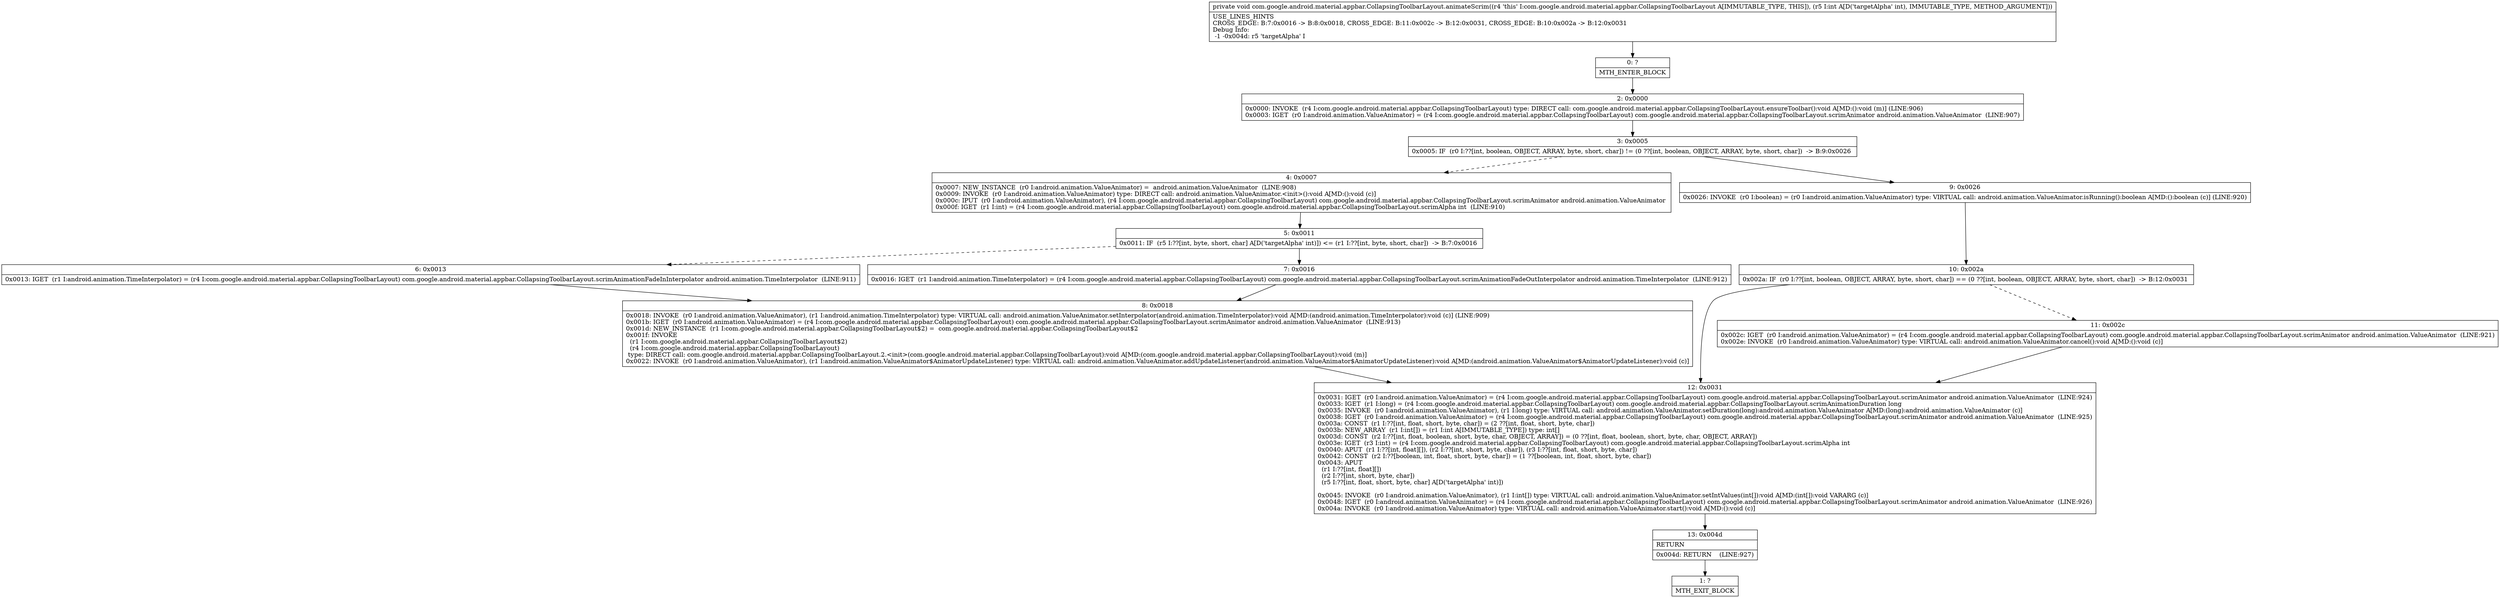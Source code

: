 digraph "CFG forcom.google.android.material.appbar.CollapsingToolbarLayout.animateScrim(I)V" {
Node_0 [shape=record,label="{0\:\ ?|MTH_ENTER_BLOCK\l}"];
Node_2 [shape=record,label="{2\:\ 0x0000|0x0000: INVOKE  (r4 I:com.google.android.material.appbar.CollapsingToolbarLayout) type: DIRECT call: com.google.android.material.appbar.CollapsingToolbarLayout.ensureToolbar():void A[MD:():void (m)] (LINE:906)\l0x0003: IGET  (r0 I:android.animation.ValueAnimator) = (r4 I:com.google.android.material.appbar.CollapsingToolbarLayout) com.google.android.material.appbar.CollapsingToolbarLayout.scrimAnimator android.animation.ValueAnimator  (LINE:907)\l}"];
Node_3 [shape=record,label="{3\:\ 0x0005|0x0005: IF  (r0 I:??[int, boolean, OBJECT, ARRAY, byte, short, char]) != (0 ??[int, boolean, OBJECT, ARRAY, byte, short, char])  \-\> B:9:0x0026 \l}"];
Node_4 [shape=record,label="{4\:\ 0x0007|0x0007: NEW_INSTANCE  (r0 I:android.animation.ValueAnimator) =  android.animation.ValueAnimator  (LINE:908)\l0x0009: INVOKE  (r0 I:android.animation.ValueAnimator) type: DIRECT call: android.animation.ValueAnimator.\<init\>():void A[MD:():void (c)]\l0x000c: IPUT  (r0 I:android.animation.ValueAnimator), (r4 I:com.google.android.material.appbar.CollapsingToolbarLayout) com.google.android.material.appbar.CollapsingToolbarLayout.scrimAnimator android.animation.ValueAnimator \l0x000f: IGET  (r1 I:int) = (r4 I:com.google.android.material.appbar.CollapsingToolbarLayout) com.google.android.material.appbar.CollapsingToolbarLayout.scrimAlpha int  (LINE:910)\l}"];
Node_5 [shape=record,label="{5\:\ 0x0011|0x0011: IF  (r5 I:??[int, byte, short, char] A[D('targetAlpha' int)]) \<= (r1 I:??[int, byte, short, char])  \-\> B:7:0x0016 \l}"];
Node_6 [shape=record,label="{6\:\ 0x0013|0x0013: IGET  (r1 I:android.animation.TimeInterpolator) = (r4 I:com.google.android.material.appbar.CollapsingToolbarLayout) com.google.android.material.appbar.CollapsingToolbarLayout.scrimAnimationFadeInInterpolator android.animation.TimeInterpolator  (LINE:911)\l}"];
Node_8 [shape=record,label="{8\:\ 0x0018|0x0018: INVOKE  (r0 I:android.animation.ValueAnimator), (r1 I:android.animation.TimeInterpolator) type: VIRTUAL call: android.animation.ValueAnimator.setInterpolator(android.animation.TimeInterpolator):void A[MD:(android.animation.TimeInterpolator):void (c)] (LINE:909)\l0x001b: IGET  (r0 I:android.animation.ValueAnimator) = (r4 I:com.google.android.material.appbar.CollapsingToolbarLayout) com.google.android.material.appbar.CollapsingToolbarLayout.scrimAnimator android.animation.ValueAnimator  (LINE:913)\l0x001d: NEW_INSTANCE  (r1 I:com.google.android.material.appbar.CollapsingToolbarLayout$2) =  com.google.android.material.appbar.CollapsingToolbarLayout$2 \l0x001f: INVOKE  \l  (r1 I:com.google.android.material.appbar.CollapsingToolbarLayout$2)\l  (r4 I:com.google.android.material.appbar.CollapsingToolbarLayout)\l type: DIRECT call: com.google.android.material.appbar.CollapsingToolbarLayout.2.\<init\>(com.google.android.material.appbar.CollapsingToolbarLayout):void A[MD:(com.google.android.material.appbar.CollapsingToolbarLayout):void (m)]\l0x0022: INVOKE  (r0 I:android.animation.ValueAnimator), (r1 I:android.animation.ValueAnimator$AnimatorUpdateListener) type: VIRTUAL call: android.animation.ValueAnimator.addUpdateListener(android.animation.ValueAnimator$AnimatorUpdateListener):void A[MD:(android.animation.ValueAnimator$AnimatorUpdateListener):void (c)]\l}"];
Node_12 [shape=record,label="{12\:\ 0x0031|0x0031: IGET  (r0 I:android.animation.ValueAnimator) = (r4 I:com.google.android.material.appbar.CollapsingToolbarLayout) com.google.android.material.appbar.CollapsingToolbarLayout.scrimAnimator android.animation.ValueAnimator  (LINE:924)\l0x0033: IGET  (r1 I:long) = (r4 I:com.google.android.material.appbar.CollapsingToolbarLayout) com.google.android.material.appbar.CollapsingToolbarLayout.scrimAnimationDuration long \l0x0035: INVOKE  (r0 I:android.animation.ValueAnimator), (r1 I:long) type: VIRTUAL call: android.animation.ValueAnimator.setDuration(long):android.animation.ValueAnimator A[MD:(long):android.animation.ValueAnimator (c)]\l0x0038: IGET  (r0 I:android.animation.ValueAnimator) = (r4 I:com.google.android.material.appbar.CollapsingToolbarLayout) com.google.android.material.appbar.CollapsingToolbarLayout.scrimAnimator android.animation.ValueAnimator  (LINE:925)\l0x003a: CONST  (r1 I:??[int, float, short, byte, char]) = (2 ??[int, float, short, byte, char]) \l0x003b: NEW_ARRAY  (r1 I:int[]) = (r1 I:int A[IMMUTABLE_TYPE]) type: int[] \l0x003d: CONST  (r2 I:??[int, float, boolean, short, byte, char, OBJECT, ARRAY]) = (0 ??[int, float, boolean, short, byte, char, OBJECT, ARRAY]) \l0x003e: IGET  (r3 I:int) = (r4 I:com.google.android.material.appbar.CollapsingToolbarLayout) com.google.android.material.appbar.CollapsingToolbarLayout.scrimAlpha int \l0x0040: APUT  (r1 I:??[int, float][]), (r2 I:??[int, short, byte, char]), (r3 I:??[int, float, short, byte, char]) \l0x0042: CONST  (r2 I:??[boolean, int, float, short, byte, char]) = (1 ??[boolean, int, float, short, byte, char]) \l0x0043: APUT  \l  (r1 I:??[int, float][])\l  (r2 I:??[int, short, byte, char])\l  (r5 I:??[int, float, short, byte, char] A[D('targetAlpha' int)])\l \l0x0045: INVOKE  (r0 I:android.animation.ValueAnimator), (r1 I:int[]) type: VIRTUAL call: android.animation.ValueAnimator.setIntValues(int[]):void A[MD:(int[]):void VARARG (c)]\l0x0048: IGET  (r0 I:android.animation.ValueAnimator) = (r4 I:com.google.android.material.appbar.CollapsingToolbarLayout) com.google.android.material.appbar.CollapsingToolbarLayout.scrimAnimator android.animation.ValueAnimator  (LINE:926)\l0x004a: INVOKE  (r0 I:android.animation.ValueAnimator) type: VIRTUAL call: android.animation.ValueAnimator.start():void A[MD:():void (c)]\l}"];
Node_13 [shape=record,label="{13\:\ 0x004d|RETURN\l|0x004d: RETURN    (LINE:927)\l}"];
Node_1 [shape=record,label="{1\:\ ?|MTH_EXIT_BLOCK\l}"];
Node_7 [shape=record,label="{7\:\ 0x0016|0x0016: IGET  (r1 I:android.animation.TimeInterpolator) = (r4 I:com.google.android.material.appbar.CollapsingToolbarLayout) com.google.android.material.appbar.CollapsingToolbarLayout.scrimAnimationFadeOutInterpolator android.animation.TimeInterpolator  (LINE:912)\l}"];
Node_9 [shape=record,label="{9\:\ 0x0026|0x0026: INVOKE  (r0 I:boolean) = (r0 I:android.animation.ValueAnimator) type: VIRTUAL call: android.animation.ValueAnimator.isRunning():boolean A[MD:():boolean (c)] (LINE:920)\l}"];
Node_10 [shape=record,label="{10\:\ 0x002a|0x002a: IF  (r0 I:??[int, boolean, OBJECT, ARRAY, byte, short, char]) == (0 ??[int, boolean, OBJECT, ARRAY, byte, short, char])  \-\> B:12:0x0031 \l}"];
Node_11 [shape=record,label="{11\:\ 0x002c|0x002c: IGET  (r0 I:android.animation.ValueAnimator) = (r4 I:com.google.android.material.appbar.CollapsingToolbarLayout) com.google.android.material.appbar.CollapsingToolbarLayout.scrimAnimator android.animation.ValueAnimator  (LINE:921)\l0x002e: INVOKE  (r0 I:android.animation.ValueAnimator) type: VIRTUAL call: android.animation.ValueAnimator.cancel():void A[MD:():void (c)]\l}"];
MethodNode[shape=record,label="{private void com.google.android.material.appbar.CollapsingToolbarLayout.animateScrim((r4 'this' I:com.google.android.material.appbar.CollapsingToolbarLayout A[IMMUTABLE_TYPE, THIS]), (r5 I:int A[D('targetAlpha' int), IMMUTABLE_TYPE, METHOD_ARGUMENT]))  | USE_LINES_HINTS\lCROSS_EDGE: B:7:0x0016 \-\> B:8:0x0018, CROSS_EDGE: B:11:0x002c \-\> B:12:0x0031, CROSS_EDGE: B:10:0x002a \-\> B:12:0x0031\lDebug Info:\l  \-1 \-0x004d: r5 'targetAlpha' I\l}"];
MethodNode -> Node_0;Node_0 -> Node_2;
Node_2 -> Node_3;
Node_3 -> Node_4[style=dashed];
Node_3 -> Node_9;
Node_4 -> Node_5;
Node_5 -> Node_6[style=dashed];
Node_5 -> Node_7;
Node_6 -> Node_8;
Node_8 -> Node_12;
Node_12 -> Node_13;
Node_13 -> Node_1;
Node_7 -> Node_8;
Node_9 -> Node_10;
Node_10 -> Node_11[style=dashed];
Node_10 -> Node_12;
Node_11 -> Node_12;
}

